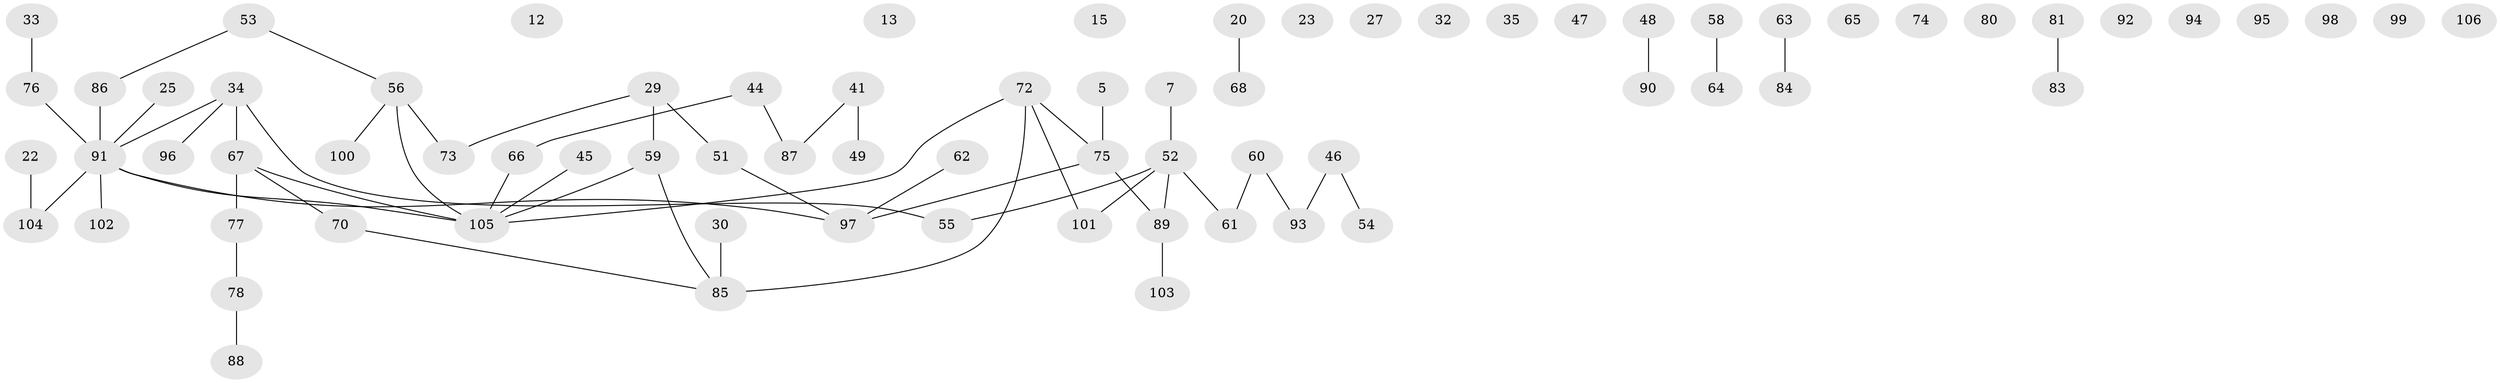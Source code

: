 // original degree distribution, {1: 0.33962264150943394, 2: 0.24528301886792453, 3: 0.11320754716981132, 0: 0.1509433962264151, 6: 0.03773584905660377, 4: 0.09433962264150944, 7: 0.009433962264150943, 5: 0.009433962264150943}
// Generated by graph-tools (version 1.1) at 2025/44/03/04/25 21:44:02]
// undirected, 74 vertices, 60 edges
graph export_dot {
graph [start="1"]
  node [color=gray90,style=filled];
  5;
  7;
  12;
  13;
  15;
  20;
  22;
  23;
  25;
  27;
  29 [super="+19"];
  30;
  32;
  33;
  34;
  35;
  41 [super="+28"];
  44;
  45;
  46;
  47;
  48;
  49;
  51;
  52;
  53 [super="+26"];
  54;
  55 [super="+9"];
  56;
  58;
  59 [super="+42"];
  60 [super="+24+40"];
  61 [super="+11"];
  62;
  63;
  64;
  65;
  66;
  67 [super="+14"];
  68;
  70;
  72;
  73 [super="+31"];
  74;
  75 [super="+18+69"];
  76 [super="+4"];
  77;
  78;
  80;
  81;
  83;
  84;
  85 [super="+3+71+50"];
  86;
  87;
  88 [super="+1+2"];
  89 [super="+37"];
  90;
  91 [super="+36+82+6+79"];
  92;
  93;
  94;
  95;
  96;
  97 [super="+43"];
  98 [super="+8"];
  99;
  100;
  101;
  102;
  103;
  104;
  105 [super="+57"];
  106;
  5 -- 75;
  7 -- 52;
  20 -- 68;
  22 -- 104;
  25 -- 91;
  29 -- 51;
  29 -- 73;
  29 -- 59;
  30 -- 85;
  33 -- 76;
  34 -- 55;
  34 -- 67;
  34 -- 91;
  34 -- 96;
  41 -- 49;
  41 -- 87;
  44 -- 66;
  44 -- 87;
  45 -- 105;
  46 -- 54;
  46 -- 93;
  48 -- 90;
  51 -- 97;
  52 -- 61;
  52 -- 89 [weight=2];
  52 -- 101;
  52 -- 55;
  53 -- 56;
  53 -- 86;
  56 -- 73 [weight=2];
  56 -- 100;
  56 -- 105 [weight=2];
  58 -- 64;
  59 -- 105 [weight=2];
  59 -- 85;
  60 -- 61;
  60 -- 93;
  62 -- 97;
  63 -- 84;
  66 -- 105;
  67 -- 77;
  67 -- 105;
  67 -- 70;
  70 -- 85;
  72 -- 75 [weight=2];
  72 -- 85 [weight=2];
  72 -- 101;
  72 -- 105;
  75 -- 89;
  75 -- 97;
  76 -- 91 [weight=2];
  77 -- 78;
  78 -- 88;
  81 -- 83;
  86 -- 91;
  89 -- 103;
  91 -- 105 [weight=2];
  91 -- 97;
  91 -- 102;
  91 -- 104;
}
